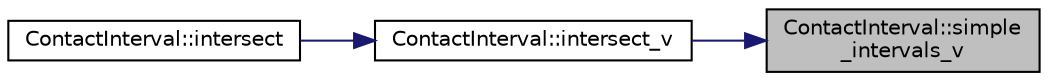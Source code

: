digraph "ContactInterval::simple_intervals_v"
{
 // LATEX_PDF_SIZE
  edge [fontname="Helvetica",fontsize="10",labelfontname="Helvetica",labelfontsize="10"];
  node [fontname="Helvetica",fontsize="10",shape=record];
  rankdir="RL";
  Node1 [label="ContactInterval::simple\l_intervals_v",height=0.2,width=0.4,color="black", fillcolor="grey75", style="filled", fontcolor="black",tooltip=" "];
  Node1 -> Node2 [dir="back",color="midnightblue",fontsize="10",style="solid",fontname="Helvetica"];
  Node2 [label="ContactInterval::intersect_v",height=0.2,width=0.4,color="black", fillcolor="white", style="filled",URL="$db/dc7/class_contact_interval.html#ad009213c2c700a6a393dd3a6f51f1ebb",tooltip=" "];
  Node2 -> Node3 [dir="back",color="midnightblue",fontsize="10",style="solid",fontname="Helvetica"];
  Node3 [label="ContactInterval::intersect",height=0.2,width=0.4,color="black", fillcolor="white", style="filled",URL="$db/dc7/class_contact_interval.html#ac68cd7bc06b128dea467cb83b05d8b7b",tooltip=" "];
}
